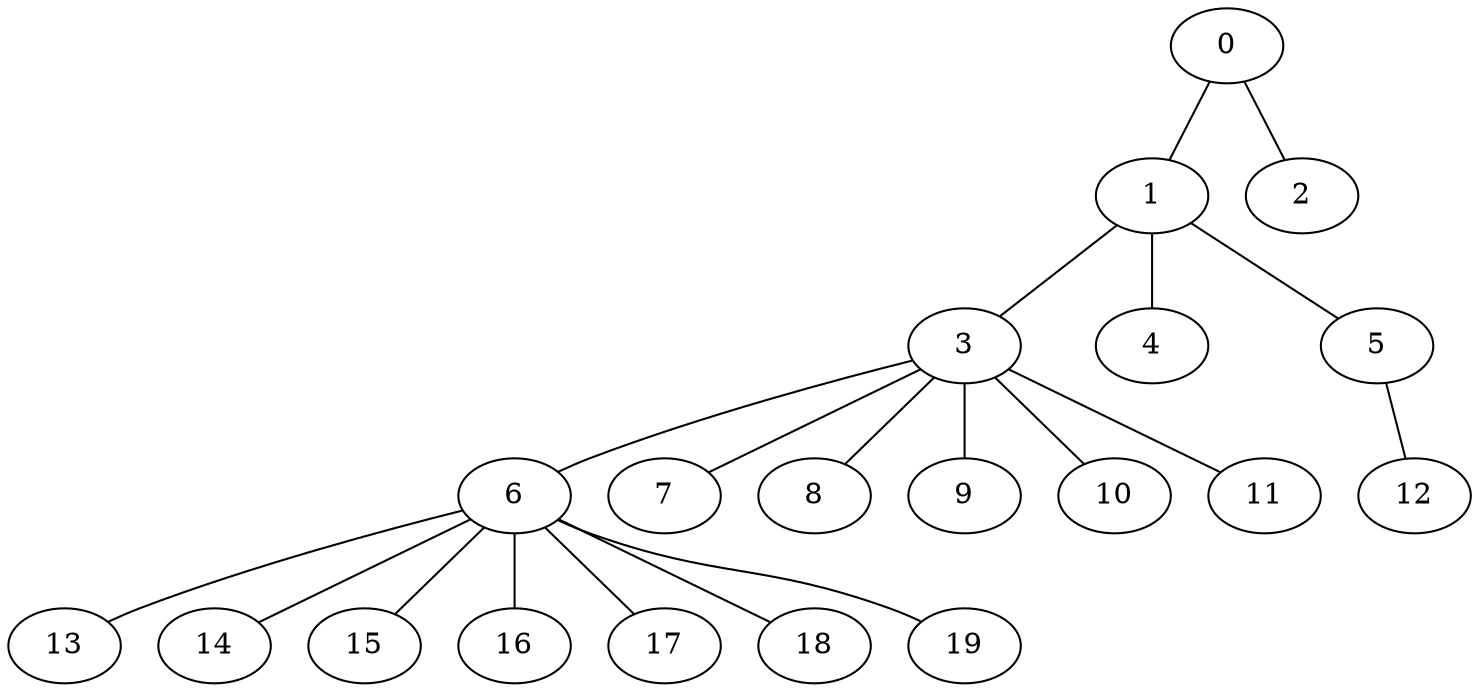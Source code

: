 
graph graphname {
    0 -- 1
0 -- 2
1 -- 3
1 -- 4
1 -- 5
3 -- 6
3 -- 7
3 -- 8
3 -- 9
3 -- 10
3 -- 11
5 -- 12
6 -- 13
6 -- 14
6 -- 15
6 -- 16
6 -- 17
6 -- 18
6 -- 19

}
